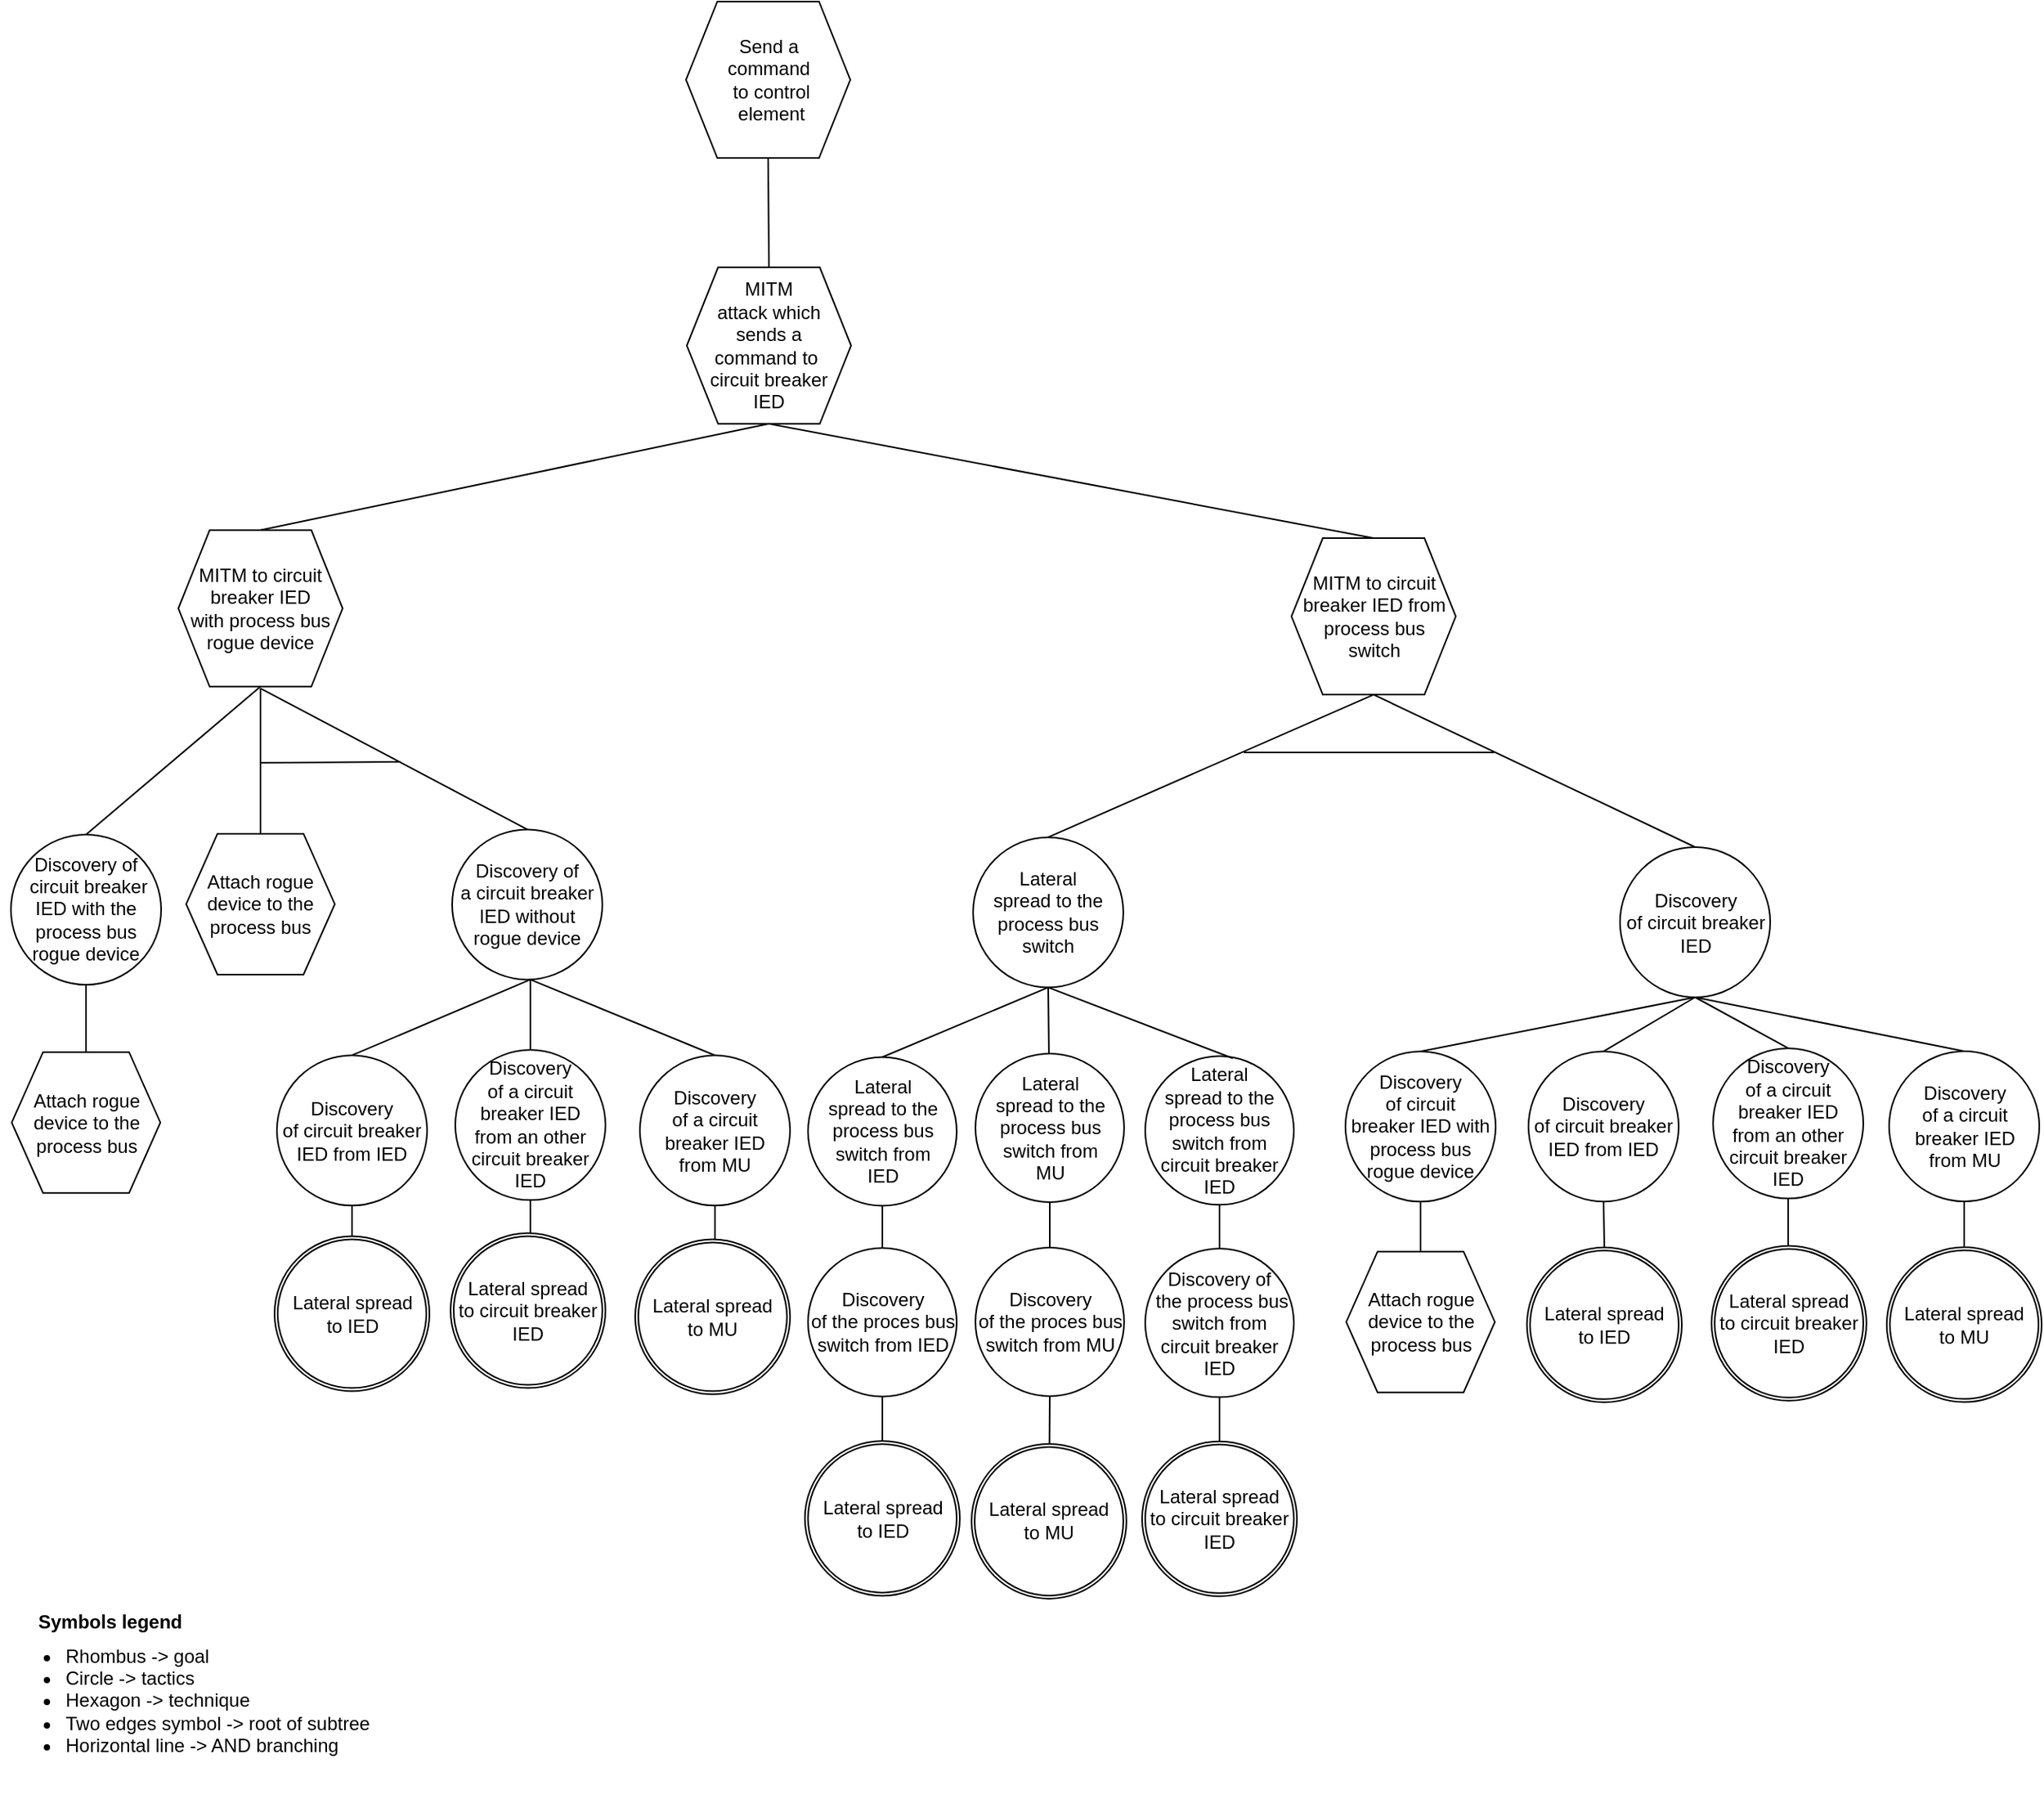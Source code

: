 <mxfile version="16.1.2" type="device"><diagram id="xbHYeiGO_CIbIeRIyyaW" name="Page-1"><mxGraphModel dx="-278" dy="2005" grid="1" gridSize="10" guides="1" tooltips="1" connect="1" arrows="1" fold="1" page="1" pageScale="1" pageWidth="850" pageHeight="1100" math="0" shadow="0"><root><mxCell id="0"/><mxCell id="1" parent="0"/><mxCell id="wkG5_CU37ZLFnjXLYzD5-7" value="&lt;span style=&quot;font-family: &amp;#34;helvetica&amp;#34;&quot;&gt;Send a&lt;/span&gt;&lt;br style=&quot;font-family: &amp;#34;helvetica&amp;#34;&quot;&gt;&lt;span style=&quot;font-family: &amp;#34;helvetica&amp;#34;&quot;&gt;command&lt;/span&gt;&lt;br style=&quot;font-family: &amp;#34;helvetica&amp;#34;&quot;&gt;&lt;span style=&quot;font-family: &amp;#34;helvetica&amp;#34;&quot;&gt;&amp;nbsp;to control&lt;/span&gt;&lt;br style=&quot;font-family: &amp;#34;helvetica&amp;#34;&quot;&gt;&lt;span style=&quot;font-family: &amp;#34;helvetica&amp;#34;&quot;&gt;&amp;nbsp;element&lt;/span&gt;" style="shape=hexagon;perimeter=hexagonPerimeter2;whiteSpace=wrap;html=1;fixedSize=1;" parent="1" vertex="1"><mxGeometry x="2234.5" y="-40" width="105" height="100" as="geometry"/></mxCell><mxCell id="A3K8B1xX85LwOK0DyzmP-2" value="&lt;ul&gt;&lt;li&gt;&lt;span&gt;Rhombus -&amp;gt; goal&lt;/span&gt;&lt;/li&gt;&lt;li&gt;&lt;span&gt;Circle -&amp;gt; tactics&lt;/span&gt;&lt;br&gt;&lt;/li&gt;&lt;li&gt;Hexagon -&amp;gt; technique&lt;/li&gt;&lt;li&gt;Two edges symbol -&amp;gt; root of subtree&lt;/li&gt;&lt;li&gt;Horizontal line -&amp;gt; AND branching&lt;/li&gt;&lt;/ul&gt;" style="text;strokeColor=none;fillColor=none;html=1;whiteSpace=wrap;verticalAlign=middle;overflow=hidden;fontSize=12;" parent="1" vertex="1"><mxGeometry x="1796" y="983.43" width="256" height="124.57" as="geometry"/></mxCell><mxCell id="bxXoJEOOQ8bjf4DriIA6-1" value="" style="endArrow=none;html=1;rounded=0;exitX=0.5;exitY=0;exitDx=0;exitDy=0;entryX=0.5;entryY=1;entryDx=0;entryDy=0;" parent="1" source="bxXoJEOOQ8bjf4DriIA6-3" target="wkG5_CU37ZLFnjXLYzD5-7" edge="1"><mxGeometry width="50" height="50" relative="1" as="geometry"><mxPoint x="1350.62" y="26" as="sourcePoint"/><mxPoint x="986.12" y="69" as="targetPoint"/></mxGeometry></mxCell><mxCell id="bxXoJEOOQ8bjf4DriIA6-2" value="" style="endArrow=none;html=1;rounded=0;exitX=0.5;exitY=1;exitDx=0;exitDy=0;entryX=0.5;entryY=0;entryDx=0;entryDy=0;" parent="1" source="bxXoJEOOQ8bjf4DriIA6-3" target="ihQlFx-QFxPNrHgwHzEW-5" edge="1"><mxGeometry width="50" height="50" relative="1" as="geometry"><mxPoint x="2229.5" y="231.23" as="sourcePoint"/><mxPoint x="1989.5" y="263.48" as="targetPoint"/></mxGeometry></mxCell><mxCell id="bxXoJEOOQ8bjf4DriIA6-3" value="MITM &lt;br&gt;attack which&lt;br&gt;sends a &lt;br&gt;command to&amp;nbsp;&lt;br&gt;circuit breaker &lt;br&gt;IED" style="shape=hexagon;perimeter=hexagonPerimeter2;whiteSpace=wrap;html=1;fixedSize=1;" parent="1" vertex="1"><mxGeometry x="2235" y="129.9" width="105" height="100" as="geometry"/></mxCell><mxCell id="SHvtu495LuJL_pqycYQE-43" value="Lateral&lt;br&gt;&amp;nbsp;spread to the&amp;nbsp;&lt;br&gt;process bus switch" style="ellipse;whiteSpace=wrap;html=1;aspect=fixed;" parent="1" vertex="1"><mxGeometry x="2418" y="494.2" width="96" height="96" as="geometry"/></mxCell><mxCell id="SHvtu495LuJL_pqycYQE-47" value="" style="endArrow=none;html=1;rounded=0;entryX=0.5;entryY=0;entryDx=0;entryDy=0;exitX=0.5;exitY=1;exitDx=0;exitDy=0;" parent="1" source="KzS9lwkcn9Pzjavmn98X-28" target="SHvtu495LuJL_pqycYQE-43" edge="1"><mxGeometry width="50" height="50" relative="1" as="geometry"><mxPoint x="2572.5" y="409.89" as="sourcePoint"/><mxPoint x="2644.87" y="448.89" as="targetPoint"/></mxGeometry></mxCell><mxCell id="SHvtu495LuJL_pqycYQE-66" value="" style="endArrow=none;html=1;rounded=0;entryX=0.5;entryY=0;entryDx=0;entryDy=0;exitX=0.5;exitY=1;exitDx=0;exitDy=0;" parent="1" source="KzS9lwkcn9Pzjavmn98X-28" target="SHvtu495LuJL_pqycYQE-91" edge="1"><mxGeometry width="50" height="50" relative="1" as="geometry"><mxPoint x="2724" y="413.92" as="sourcePoint"/><mxPoint x="2560.25" y="466.26" as="targetPoint"/></mxGeometry></mxCell><mxCell id="SHvtu495LuJL_pqycYQE-67" value="" style="endArrow=none;html=1;rounded=0;" parent="1" edge="1"><mxGeometry width="50" height="50" relative="1" as="geometry"><mxPoint x="2591" y="440" as="sourcePoint"/><mxPoint x="2751" y="440" as="targetPoint"/><Array as="points"/></mxGeometry></mxCell><mxCell id="SHvtu495LuJL_pqycYQE-91" value="Discovery&lt;br&gt;of circuit breaker IED" style="ellipse;whiteSpace=wrap;html=1;aspect=fixed;" parent="1" vertex="1"><mxGeometry x="2831.5" y="500.5" width="96" height="96" as="geometry"/></mxCell><mxCell id="KzS9lwkcn9Pzjavmn98X-27" value="" style="endArrow=none;html=1;rounded=0;entryX=0.5;entryY=0;entryDx=0;entryDy=0;exitX=0.5;exitY=1;exitDx=0;exitDy=0;" parent="1" source="bxXoJEOOQ8bjf4DriIA6-3" target="KzS9lwkcn9Pzjavmn98X-28" edge="1"><mxGeometry width="50" height="50" relative="1" as="geometry"><mxPoint x="2289" y="298.55" as="sourcePoint"/><mxPoint x="2370" y="332.92" as="targetPoint"/></mxGeometry></mxCell><mxCell id="KzS9lwkcn9Pzjavmn98X-28" value="MITM to circuit breaker IED from process bus &lt;br&gt;switch" style="shape=hexagon;perimeter=hexagonPerimeter2;whiteSpace=wrap;html=1;fixedSize=1;" parent="1" vertex="1"><mxGeometry x="2621.5" y="303.05" width="105" height="100" as="geometry"/></mxCell><mxCell id="yWKN_bkVPxyhC14bZyk9-1" value="Discovery&lt;br&gt;of circuit breaker IED from IED" style="ellipse;whiteSpace=wrap;html=1;aspect=fixed;" parent="1" vertex="1"><mxGeometry x="2773" y="631.08" width="96" height="96" as="geometry"/></mxCell><mxCell id="yWKN_bkVPxyhC14bZyk9-3" value="" style="endArrow=none;html=1;rounded=0;exitX=0.5;exitY=1;exitDx=0;exitDy=0;startArrow=none;entryX=0.5;entryY=0;entryDx=0;entryDy=0;" parent="1" source="SHvtu495LuJL_pqycYQE-91" target="yWKN_bkVPxyhC14bZyk9-1" edge="1"><mxGeometry width="50" height="50" relative="1" as="geometry"><mxPoint x="3018.5" y="588.18" as="sourcePoint"/><mxPoint x="2948.5" y="603.05" as="targetPoint"/><Array as="points"/></mxGeometry></mxCell><mxCell id="yWKN_bkVPxyhC14bZyk9-12" value="Discovery &lt;br&gt;of circuit &lt;br&gt;breaker IED with process bus rogue device" style="ellipse;whiteSpace=wrap;html=1;aspect=fixed;" parent="1" vertex="1"><mxGeometry x="2656" y="631.12" width="96" height="96" as="geometry"/></mxCell><mxCell id="yWKN_bkVPxyhC14bZyk9-13" value="" style="endArrow=none;html=1;rounded=0;entryX=0.5;entryY=1;entryDx=0;entryDy=0;exitX=0.5;exitY=0;exitDx=0;exitDy=0;" parent="1" source="yWKN_bkVPxyhC14bZyk9-12" target="SHvtu495LuJL_pqycYQE-91" edge="1"><mxGeometry width="50" height="50" relative="1" as="geometry"><mxPoint x="2676" y="596.92" as="sourcePoint"/><mxPoint x="2890.5" y="911.37" as="targetPoint"/><Array as="points"/></mxGeometry></mxCell><mxCell id="yWKN_bkVPxyhC14bZyk9-14" value="Attach rogue device to the process bus" style="shape=hexagon;perimeter=hexagonPerimeter2;whiteSpace=wrap;html=1;fixedSize=1;" parent="1" vertex="1"><mxGeometry x="2656.5" y="759.09" width="95" height="90" as="geometry"/></mxCell><mxCell id="yWKN_bkVPxyhC14bZyk9-15" value="" style="endArrow=none;html=1;rounded=0;exitX=0.5;exitY=1;exitDx=0;exitDy=0;" parent="1" source="yWKN_bkVPxyhC14bZyk9-12" target="yWKN_bkVPxyhC14bZyk9-14" edge="1"><mxGeometry width="50" height="50" relative="1" as="geometry"><mxPoint x="2756" y="735" as="sourcePoint"/><mxPoint x="2705.5" y="746.12" as="targetPoint"/></mxGeometry></mxCell><mxCell id="ihQlFx-QFxPNrHgwHzEW-1" value="Attach rogue device to the process bus" style="shape=hexagon;perimeter=hexagonPerimeter2;whiteSpace=wrap;html=1;fixedSize=1;" parent="1" vertex="1"><mxGeometry x="1803.5" y="631.6" width="95" height="90" as="geometry"/></mxCell><mxCell id="ihQlFx-QFxPNrHgwHzEW-2" value="Discovery of&lt;br&gt;&amp;nbsp;circuit breaker IED with the process bus &lt;br&gt;rogue&amp;nbsp;device" style="ellipse;whiteSpace=wrap;html=1;aspect=fixed;" parent="1" vertex="1"><mxGeometry x="1803" y="492.47" width="96" height="96" as="geometry"/></mxCell><mxCell id="ihQlFx-QFxPNrHgwHzEW-3" value="" style="endArrow=none;html=1;rounded=0;exitX=0.5;exitY=1;exitDx=0;exitDy=0;entryX=0.5;entryY=0;entryDx=0;entryDy=0;" parent="1" source="ihQlFx-QFxPNrHgwHzEW-2" target="ihQlFx-QFxPNrHgwHzEW-1" edge="1"><mxGeometry width="50" height="50" relative="1" as="geometry"><mxPoint x="1743.75" y="579.77" as="sourcePoint"/><mxPoint x="1804.5" y="588.64" as="targetPoint"/></mxGeometry></mxCell><mxCell id="ihQlFx-QFxPNrHgwHzEW-4" value="" style="endArrow=none;html=1;rounded=0;entryX=0.5;entryY=0;entryDx=0;entryDy=0;exitX=0.5;exitY=1;exitDx=0;exitDy=0;" parent="1" source="ihQlFx-QFxPNrHgwHzEW-5" target="ihQlFx-QFxPNrHgwHzEW-2" edge="1"><mxGeometry width="50" height="50" relative="1" as="geometry"><mxPoint x="1862" y="451.27" as="sourcePoint"/><mxPoint x="1565.915" y="437.954" as="targetPoint"/></mxGeometry></mxCell><mxCell id="ihQlFx-QFxPNrHgwHzEW-5" value="MITM to circuit breaker IED &lt;br&gt;with process bus &lt;br&gt;rogue device" style="shape=hexagon;perimeter=hexagonPerimeter2;whiteSpace=wrap;html=1;fixedSize=1;" parent="1" vertex="1"><mxGeometry x="1910" y="297.92" width="105" height="100" as="geometry"/></mxCell><mxCell id="j7B5tyn3Clt2UNp_cxtj-112" value="" style="endArrow=none;html=1;rounded=0;exitX=0.5;exitY=1;exitDx=0;exitDy=0;" parent="1" source="j7B5tyn3Clt2UNp_cxtj-113" edge="1"><mxGeometry width="50" height="50" relative="1" as="geometry"><mxPoint x="2839" y="463.12" as="sourcePoint"/><mxPoint x="2939" y="755" as="targetPoint"/></mxGeometry></mxCell><mxCell id="j7B5tyn3Clt2UNp_cxtj-113" value="Discovery&lt;br&gt;of a circuit breaker IED &lt;br&gt;from an other circuit breaker IED" style="ellipse;whiteSpace=wrap;html=1;aspect=fixed;" parent="1" vertex="1"><mxGeometry x="2891" y="629.12" width="96" height="96" as="geometry"/></mxCell><mxCell id="j7B5tyn3Clt2UNp_cxtj-118" value="" style="endArrow=none;html=1;rounded=0;exitX=0.5;exitY=1;exitDx=0;exitDy=0;startArrow=none;entryX=0.5;entryY=0;entryDx=0;entryDy=0;" parent="1" source="SHvtu495LuJL_pqycYQE-91" target="j7B5tyn3Clt2UNp_cxtj-113" edge="1"><mxGeometry width="50" height="50" relative="1" as="geometry"><mxPoint x="2870.5" y="551.44" as="sourcePoint"/><mxPoint x="2813.5" y="631.78" as="targetPoint"/><Array as="points"/></mxGeometry></mxCell><mxCell id="j7B5tyn3Clt2UNp_cxtj-125" value="Discovery&lt;br&gt;of a circuit breaker IED &lt;br&gt;from MU" style="ellipse;whiteSpace=wrap;html=1;aspect=fixed;" parent="1" vertex="1"><mxGeometry x="3003.5" y="631.01" width="96" height="96" as="geometry"/></mxCell><mxCell id="j7B5tyn3Clt2UNp_cxtj-130" value="" style="endArrow=none;html=1;rounded=0;startArrow=none;entryX=0.5;entryY=0;entryDx=0;entryDy=0;exitX=0.5;exitY=1;exitDx=0;exitDy=0;" parent="1" source="SHvtu495LuJL_pqycYQE-91" target="j7B5tyn3Clt2UNp_cxtj-125" edge="1"><mxGeometry width="50" height="50" relative="1" as="geometry"><mxPoint x="2870.5" y="551.44" as="sourcePoint"/><mxPoint x="2935.5" y="629.92" as="targetPoint"/><Array as="points"/></mxGeometry></mxCell><mxCell id="ztV4Gmg8IP8V2Pzz6eEl-140" value="" style="endArrow=none;html=1;rounded=0;exitX=0.5;exitY=1;exitDx=0;exitDy=0;" parent="1" source="ztV4Gmg8IP8V2Pzz6eEl-144" edge="1"><mxGeometry width="50" height="50" relative="1" as="geometry"><mxPoint x="2327.25" y="866.25" as="sourcePoint"/><mxPoint x="2360" y="883.0" as="targetPoint"/><Array as="points"/></mxGeometry></mxCell><mxCell id="ztV4Gmg8IP8V2Pzz6eEl-144" value="Discovery&lt;br&gt;of the proces bus switch from IED" style="ellipse;whiteSpace=wrap;html=1;aspect=fixed;" parent="1" vertex="1"><mxGeometry x="2312.5" y="756.75" width="95" height="95" as="geometry"/></mxCell><mxCell id="ztV4Gmg8IP8V2Pzz6eEl-145" value="Lateral&lt;br&gt;&amp;nbsp;spread to the&amp;nbsp;&lt;br&gt;process bus switch from &lt;br&gt;IED" style="ellipse;whiteSpace=wrap;html=1;aspect=fixed;" parent="1" vertex="1"><mxGeometry x="2312.5" y="634.75" width="95" height="95" as="geometry"/></mxCell><mxCell id="ztV4Gmg8IP8V2Pzz6eEl-146" value="" style="endArrow=none;html=1;rounded=0;entryX=0.5;entryY=1;entryDx=0;entryDy=0;" parent="1" source="ztV4Gmg8IP8V2Pzz6eEl-144" target="ztV4Gmg8IP8V2Pzz6eEl-145" edge="1"><mxGeometry width="50" height="50" relative="1" as="geometry"><mxPoint x="2360.5" y="757.25" as="sourcePoint"/><mxPoint x="2101.88" y="768.75" as="targetPoint"/><Array as="points"/></mxGeometry></mxCell><mxCell id="ztV4Gmg8IP8V2Pzz6eEl-148" value="" style="endArrow=none;html=1;rounded=0;entryX=0.5;entryY=1;entryDx=0;entryDy=0;exitX=0.5;exitY=0;exitDx=0;exitDy=0;" parent="1" source="ztV4Gmg8IP8V2Pzz6eEl-145" target="SHvtu495LuJL_pqycYQE-43" edge="1"><mxGeometry width="50" height="50" relative="1" as="geometry"><mxPoint x="2390.5" y="751.31" as="sourcePoint"/><mxPoint x="2467.5" y="595.71" as="targetPoint"/><Array as="points"/></mxGeometry></mxCell><mxCell id="ztV4Gmg8IP8V2Pzz6eEl-150" value="" style="endArrow=none;html=1;rounded=0;exitX=0.5;exitY=1;exitDx=0;exitDy=0;" parent="1" source="ztV4Gmg8IP8V2Pzz6eEl-154" target="h1R1blt-eedrsDUG9-94-11" edge="1"><mxGeometry width="50" height="50" relative="1" as="geometry"><mxPoint x="2435.25" y="860.97" as="sourcePoint"/><mxPoint x="2468" y="877.72" as="targetPoint"/><Array as="points"/></mxGeometry></mxCell><mxCell id="ztV4Gmg8IP8V2Pzz6eEl-154" value="Discovery&lt;br&gt;of the proces bus switch from MU" style="ellipse;whiteSpace=wrap;html=1;aspect=fixed;" parent="1" vertex="1"><mxGeometry x="2419.5" y="756.47" width="95" height="95" as="geometry"/></mxCell><mxCell id="ztV4Gmg8IP8V2Pzz6eEl-155" value="Lateral&lt;br&gt;&amp;nbsp;spread to the&amp;nbsp;&lt;br&gt;process bus switch from &lt;br&gt;MU" style="ellipse;whiteSpace=wrap;html=1;aspect=fixed;" parent="1" vertex="1"><mxGeometry x="2419.5" y="632.47" width="95" height="95" as="geometry"/></mxCell><mxCell id="ztV4Gmg8IP8V2Pzz6eEl-156" value="" style="endArrow=none;html=1;rounded=0;entryX=0.5;entryY=1;entryDx=0;entryDy=0;" parent="1" source="ztV4Gmg8IP8V2Pzz6eEl-154" target="ztV4Gmg8IP8V2Pzz6eEl-155" edge="1"><mxGeometry width="50" height="50" relative="1" as="geometry"><mxPoint x="2468.5" y="751.97" as="sourcePoint"/><mxPoint x="2209.88" y="763.47" as="targetPoint"/><Array as="points"/></mxGeometry></mxCell><mxCell id="ztV4Gmg8IP8V2Pzz6eEl-157" value="" style="endArrow=none;html=1;rounded=0;entryX=0.5;entryY=1;entryDx=0;entryDy=0;" parent="1" source="ztV4Gmg8IP8V2Pzz6eEl-155" target="SHvtu495LuJL_pqycYQE-43" edge="1"><mxGeometry width="50" height="50" relative="1" as="geometry"><mxPoint x="2468" y="637.51" as="sourcePoint"/><mxPoint x="2404" y="596.63" as="targetPoint"/><Array as="points"/></mxGeometry></mxCell><mxCell id="ztV4Gmg8IP8V2Pzz6eEl-164" value="" style="endArrow=none;html=1;rounded=0;exitX=0.5;exitY=1;exitDx=0;exitDy=0;" parent="1" source="ztV4Gmg8IP8V2Pzz6eEl-168" target="h1R1blt-eedrsDUG9-94-13" edge="1"><mxGeometry width="50" height="50" relative="1" as="geometry"><mxPoint x="2542.75" y="861.68" as="sourcePoint"/><mxPoint x="2536" y="878.01" as="targetPoint"/><Array as="points"/></mxGeometry></mxCell><mxCell id="ztV4Gmg8IP8V2Pzz6eEl-168" value="Discovery of&lt;br&gt;&amp;nbsp;the process&amp;nbsp;bus switch from circuit breaker IED" style="ellipse;whiteSpace=wrap;html=1;aspect=fixed;" parent="1" vertex="1"><mxGeometry x="2528" y="757.18" width="95" height="95" as="geometry"/></mxCell><mxCell id="ztV4Gmg8IP8V2Pzz6eEl-169" value="Lateral&lt;br&gt;&amp;nbsp;spread to the&amp;nbsp;&lt;br&gt;process bus switch from &lt;br&gt;circuit breaker IED" style="ellipse;whiteSpace=wrap;html=1;aspect=fixed;" parent="1" vertex="1"><mxGeometry x="2528" y="634.18" width="95" height="95" as="geometry"/></mxCell><mxCell id="ztV4Gmg8IP8V2Pzz6eEl-170" value="" style="endArrow=none;html=1;rounded=0;entryX=0.5;entryY=1;entryDx=0;entryDy=0;" parent="1" source="ztV4Gmg8IP8V2Pzz6eEl-168" target="ztV4Gmg8IP8V2Pzz6eEl-169" edge="1"><mxGeometry width="50" height="50" relative="1" as="geometry"><mxPoint x="2576" y="752.68" as="sourcePoint"/><mxPoint x="2317.38" y="764.18" as="targetPoint"/><Array as="points"/></mxGeometry></mxCell><mxCell id="ztV4Gmg8IP8V2Pzz6eEl-171" value="" style="endArrow=none;html=1;rounded=0;exitX=0.589;exitY=0.014;exitDx=0;exitDy=0;exitPerimeter=0;entryX=0.5;entryY=1;entryDx=0;entryDy=0;" parent="1" source="ztV4Gmg8IP8V2Pzz6eEl-169" target="SHvtu495LuJL_pqycYQE-43" edge="1"><mxGeometry width="50" height="50" relative="1" as="geometry"><mxPoint x="2530.5" y="631.54" as="sourcePoint"/><mxPoint x="2534" y="576.63" as="targetPoint"/><Array as="points"/></mxGeometry></mxCell><mxCell id="izgNTKxNklORaDZDVBT7-18" value="Discovery of&lt;br&gt;a circuit breaker IED without rogue device" style="ellipse;whiteSpace=wrap;html=1;aspect=fixed;" parent="1" vertex="1"><mxGeometry x="2085" y="489.19" width="96" height="96" as="geometry"/></mxCell><mxCell id="izgNTKxNklORaDZDVBT7-19" value="" style="endArrow=none;html=1;rounded=0;exitX=0.5;exitY=1;exitDx=0;exitDy=0;entryX=0.5;entryY=0;entryDx=0;entryDy=0;" parent="1" target="izgNTKxNklORaDZDVBT7-18" edge="1"><mxGeometry width="50" height="50" relative="1" as="geometry"><mxPoint x="1962.5" y="399.06" as="sourcePoint"/><mxPoint x="2147" y="455.06" as="targetPoint"/></mxGeometry></mxCell><mxCell id="izgNTKxNklORaDZDVBT7-20" value="Attach rogue device to the process bus" style="shape=hexagon;perimeter=hexagonPerimeter2;whiteSpace=wrap;html=1;fixedSize=1;" parent="1" vertex="1"><mxGeometry x="1915" y="491.97" width="95" height="90" as="geometry"/></mxCell><mxCell id="izgNTKxNklORaDZDVBT7-21" value="" style="endArrow=none;html=1;rounded=0;entryX=0.5;entryY=0;entryDx=0;entryDy=0;exitX=0.5;exitY=1;exitDx=0;exitDy=0;" parent="1" target="izgNTKxNklORaDZDVBT7-20" edge="1"><mxGeometry width="50" height="50" relative="1" as="geometry"><mxPoint x="1962.5" y="399.06" as="sourcePoint"/><mxPoint x="1983" y="500.05" as="targetPoint"/></mxGeometry></mxCell><mxCell id="izgNTKxNklORaDZDVBT7-22" value="" style="endArrow=none;html=1;rounded=0;" parent="1" edge="1"><mxGeometry width="50" height="50" relative="1" as="geometry"><mxPoint x="1963" y="446.68" as="sourcePoint"/><mxPoint x="2052" y="445.99" as="targetPoint"/></mxGeometry></mxCell><mxCell id="izgNTKxNklORaDZDVBT7-23" value="" style="endArrow=none;html=1;rounded=0;entryX=0.5;entryY=0;entryDx=0;entryDy=0;exitX=0.5;exitY=1;exitDx=0;exitDy=0;startArrow=none;" parent="1" source="izgNTKxNklORaDZDVBT7-25" edge="1"><mxGeometry width="50" height="50" relative="1" as="geometry"><mxPoint x="2021" y="664.67" as="sourcePoint"/><mxPoint x="2021" y="752.29" as="targetPoint"/><Array as="points"/></mxGeometry></mxCell><mxCell id="izgNTKxNklORaDZDVBT7-25" value="Discovery&lt;br&gt;of circuit breaker IED from IED" style="ellipse;whiteSpace=wrap;html=1;aspect=fixed;" parent="1" vertex="1"><mxGeometry x="1973" y="633.6" width="96" height="96" as="geometry"/></mxCell><mxCell id="izgNTKxNklORaDZDVBT7-26" value="" style="endArrow=none;html=1;rounded=0;exitX=0.5;exitY=1;exitDx=0;exitDy=0;startArrow=none;entryX=0.5;entryY=0;entryDx=0;entryDy=0;" parent="1" target="izgNTKxNklORaDZDVBT7-25" edge="1"><mxGeometry width="50" height="50" relative="1" as="geometry"><mxPoint x="2135" y="585.19" as="sourcePoint"/><mxPoint x="2137" y="603.76" as="targetPoint"/><Array as="points"/></mxGeometry></mxCell><mxCell id="izgNTKxNklORaDZDVBT7-27" value="" style="endArrow=none;html=1;rounded=0;exitX=0.5;exitY=1;exitDx=0;exitDy=0;entryX=0.5;entryY=0;entryDx=0;entryDy=0;" parent="1" source="izgNTKxNklORaDZDVBT7-28" edge="1"><mxGeometry width="50" height="50" relative="1" as="geometry"><mxPoint x="2035" y="468.18" as="sourcePoint"/><mxPoint x="2135" y="749.3" as="targetPoint"/></mxGeometry></mxCell><mxCell id="izgNTKxNklORaDZDVBT7-28" value="Discovery&lt;br&gt;of a circuit breaker IED &lt;br&gt;from an other circuit breaker IED" style="ellipse;whiteSpace=wrap;html=1;aspect=fixed;" parent="1" vertex="1"><mxGeometry x="2087" y="630.18" width="96" height="96" as="geometry"/></mxCell><mxCell id="izgNTKxNklORaDZDVBT7-30" value="" style="endArrow=none;html=1;rounded=0;exitX=0.5;exitY=1;exitDx=0;exitDy=0;startArrow=none;entryX=0.5;entryY=0;entryDx=0;entryDy=0;" parent="1" target="izgNTKxNklORaDZDVBT7-28" edge="1"><mxGeometry width="50" height="50" relative="1" as="geometry"><mxPoint x="2135" y="585.19" as="sourcePoint"/><mxPoint x="2078" y="665.53" as="targetPoint"/><Array as="points"/></mxGeometry></mxCell><mxCell id="izgNTKxNklORaDZDVBT7-31" value="" style="endArrow=none;html=1;rounded=0;exitX=0.5;exitY=1;exitDx=0;exitDy=0;entryX=0.5;entryY=0;entryDx=0;entryDy=0;" parent="1" source="izgNTKxNklORaDZDVBT7-32" edge="1"><mxGeometry width="50" height="50" relative="1" as="geometry"><mxPoint x="2153" y="471.6" as="sourcePoint"/><mxPoint x="2253" y="752.72" as="targetPoint"/></mxGeometry></mxCell><mxCell id="izgNTKxNklORaDZDVBT7-32" value="Discovery&lt;br&gt;of a circuit breaker IED &lt;br&gt;from MU" style="ellipse;whiteSpace=wrap;html=1;aspect=fixed;" parent="1" vertex="1"><mxGeometry x="2205" y="633.6" width="96" height="96" as="geometry"/></mxCell><mxCell id="izgNTKxNklORaDZDVBT7-34" value="" style="endArrow=none;html=1;rounded=0;startArrow=none;entryX=0.5;entryY=0;entryDx=0;entryDy=0;exitX=0.5;exitY=1;exitDx=0;exitDy=0;" parent="1" target="izgNTKxNklORaDZDVBT7-32" edge="1"><mxGeometry width="50" height="50" relative="1" as="geometry"><mxPoint x="2135" y="585.19" as="sourcePoint"/><mxPoint x="2200" y="663.67" as="targetPoint"/><Array as="points"/></mxGeometry></mxCell><mxCell id="ux9gSFcyMjSUOH1Z9mWj-2" value="&lt;font style=&quot;font-size: 12px&quot;&gt;Symbols legend&lt;/font&gt;" style="text;strokeColor=none;fillColor=none;html=1;fontSize=24;fontStyle=1;verticalAlign=middle;align=center;" parent="1" vertex="1"><mxGeometry x="1816" y="972.43" width="100" height="40" as="geometry"/></mxCell><mxCell id="h1R1blt-eedrsDUG9-94-1" value="" style="ellipse;whiteSpace=wrap;html=1;aspect=fixed;" parent="1" vertex="1"><mxGeometry x="1971.5" y="749.3" width="99" height="99" as="geometry"/></mxCell><mxCell id="h1R1blt-eedrsDUG9-94-2" value="Lateral spread&lt;br&gt;to IED" style="ellipse;whiteSpace=wrap;html=1;aspect=fixed;" parent="1" vertex="1"><mxGeometry x="1973.5" y="751.3" width="95" height="95" as="geometry"/></mxCell><mxCell id="h1R1blt-eedrsDUG9-94-3" value="" style="ellipse;whiteSpace=wrap;html=1;aspect=fixed;" parent="1" vertex="1"><mxGeometry x="2084" y="747.3" width="99" height="99" as="geometry"/></mxCell><mxCell id="h1R1blt-eedrsDUG9-94-4" value="Lateral spread&lt;br&gt;to circuit breaker IED" style="ellipse;whiteSpace=wrap;html=1;aspect=fixed;" parent="1" vertex="1"><mxGeometry x="2086" y="749.3" width="95" height="95" as="geometry"/></mxCell><mxCell id="h1R1blt-eedrsDUG9-94-5" value="" style="ellipse;whiteSpace=wrap;html=1;aspect=fixed;" parent="1" vertex="1"><mxGeometry x="2202" y="751.3" width="99" height="99" as="geometry"/></mxCell><mxCell id="h1R1blt-eedrsDUG9-94-6" value="Lateral spread&lt;br&gt;to MU" style="ellipse;whiteSpace=wrap;html=1;aspect=fixed;" parent="1" vertex="1"><mxGeometry x="2204" y="753.3" width="95" height="95" as="geometry"/></mxCell><mxCell id="h1R1blt-eedrsDUG9-94-8" value="" style="ellipse;whiteSpace=wrap;html=1;aspect=fixed;" parent="1" vertex="1"><mxGeometry x="2310.5" y="880.08" width="99" height="99" as="geometry"/></mxCell><mxCell id="h1R1blt-eedrsDUG9-94-9" value="Lateral spread&lt;br&gt;to IED" style="ellipse;whiteSpace=wrap;html=1;aspect=fixed;" parent="1" vertex="1"><mxGeometry x="2312.5" y="882.08" width="95" height="95" as="geometry"/></mxCell><mxCell id="h1R1blt-eedrsDUG9-94-10" value="" style="ellipse;whiteSpace=wrap;html=1;aspect=fixed;" parent="1" vertex="1"><mxGeometry x="2417" y="881.94" width="99" height="99" as="geometry"/></mxCell><mxCell id="h1R1blt-eedrsDUG9-94-11" value="Lateral spread&lt;br&gt;to MU" style="ellipse;whiteSpace=wrap;html=1;aspect=fixed;" parent="1" vertex="1"><mxGeometry x="2419" y="883.94" width="95" height="95" as="geometry"/></mxCell><mxCell id="h1R1blt-eedrsDUG9-94-12" value="" style="ellipse;whiteSpace=wrap;html=1;aspect=fixed;" parent="1" vertex="1"><mxGeometry x="2526" y="880.43" width="99" height="99" as="geometry"/></mxCell><mxCell id="h1R1blt-eedrsDUG9-94-13" value="Lateral spread&lt;br&gt;to circuit breaker IED" style="ellipse;whiteSpace=wrap;html=1;aspect=fixed;" parent="1" vertex="1"><mxGeometry x="2528" y="882.43" width="95" height="95" as="geometry"/></mxCell><mxCell id="h1R1blt-eedrsDUG9-94-14" value="" style="endArrow=none;html=1;rounded=0;entryX=0.5;entryY=0;entryDx=0;entryDy=0;exitX=0.5;exitY=1;exitDx=0;exitDy=0;" parent="1" source="yWKN_bkVPxyhC14bZyk9-1" target="h1R1blt-eedrsDUG9-94-16" edge="1"><mxGeometry width="50" height="50" relative="1" as="geometry"><mxPoint x="2793" y="735" as="sourcePoint"/><mxPoint x="2822.5" y="751.33" as="targetPoint"/><Array as="points"/></mxGeometry></mxCell><mxCell id="h1R1blt-eedrsDUG9-94-15" value="" style="ellipse;whiteSpace=wrap;html=1;aspect=fixed;" parent="1" vertex="1"><mxGeometry x="2772" y="756.41" width="99" height="99" as="geometry"/></mxCell><mxCell id="h1R1blt-eedrsDUG9-94-16" value="Lateral spread&lt;br&gt;to IED" style="ellipse;whiteSpace=wrap;html=1;aspect=fixed;" parent="1" vertex="1"><mxGeometry x="2774" y="758.41" width="95" height="95" as="geometry"/></mxCell><mxCell id="h1R1blt-eedrsDUG9-94-18" value="" style="ellipse;whiteSpace=wrap;html=1;aspect=fixed;" parent="1" vertex="1"><mxGeometry x="2890" y="755.41" width="99" height="99" as="geometry"/></mxCell><mxCell id="h1R1blt-eedrsDUG9-94-19" value="Lateral spread&lt;br&gt;to circuit breaker IED" style="ellipse;whiteSpace=wrap;html=1;aspect=fixed;" parent="1" vertex="1"><mxGeometry x="2892" y="757.41" width="95" height="95" as="geometry"/></mxCell><mxCell id="h1R1blt-eedrsDUG9-94-22" value="" style="endArrow=none;html=1;rounded=0;exitX=0.5;exitY=1;exitDx=0;exitDy=0;" parent="1" source="j7B5tyn3Clt2UNp_cxtj-125" target="h1R1blt-eedrsDUG9-94-24" edge="1"><mxGeometry width="50" height="50" relative="1" as="geometry"><mxPoint x="3082" y="725" as="sourcePoint"/><mxPoint x="3052" y="745.08" as="targetPoint"/><Array as="points"/></mxGeometry></mxCell><mxCell id="h1R1blt-eedrsDUG9-94-23" value="" style="ellipse;whiteSpace=wrap;html=1;aspect=fixed;" parent="1" vertex="1"><mxGeometry x="3002" y="756.3" width="99" height="99" as="geometry"/></mxCell><mxCell id="h1R1blt-eedrsDUG9-94-24" value="Lateral spread&lt;br&gt;to MU" style="ellipse;whiteSpace=wrap;html=1;aspect=fixed;" parent="1" vertex="1"><mxGeometry x="3004" y="758.3" width="95" height="95" as="geometry"/></mxCell></root></mxGraphModel></diagram></mxfile>